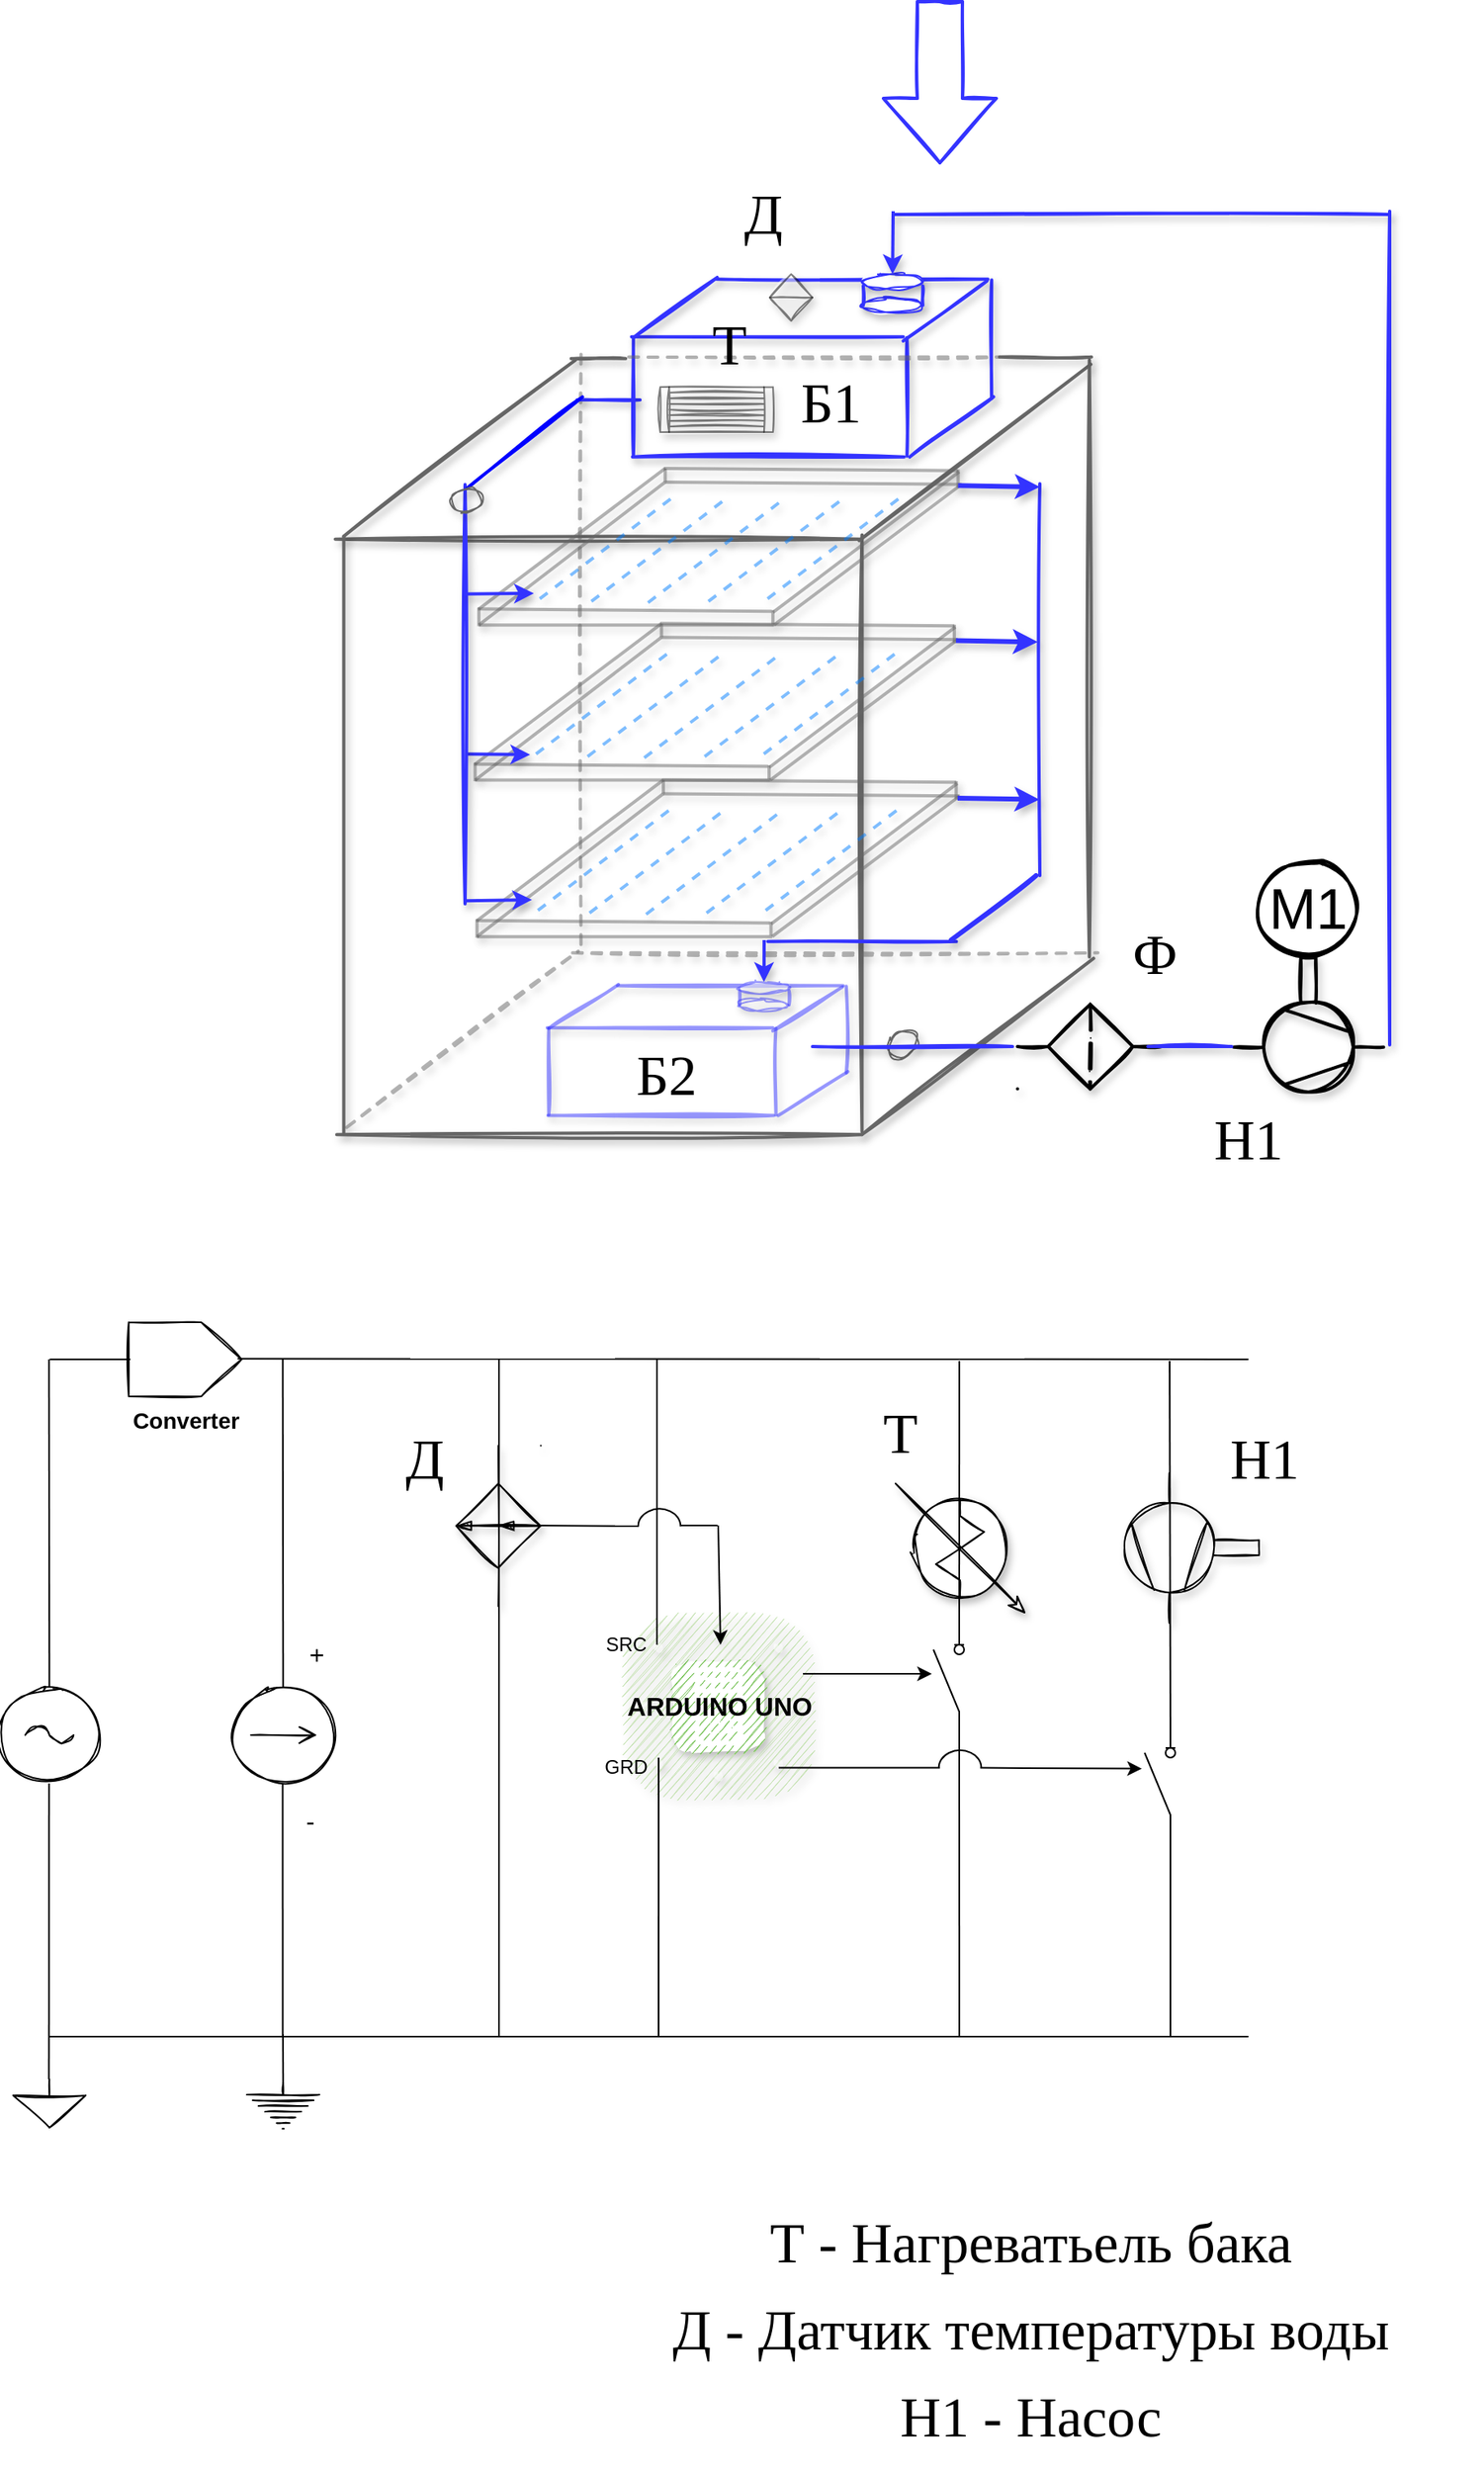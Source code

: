 <mxfile version="13.9.9" type="device"><diagram id="PtN9_cJQtFCpY6xcn8ew" name="Page-1"><mxGraphModel dx="1086" dy="1643" grid="1" gridSize="10" guides="1" tooltips="1" connect="1" arrows="1" fold="1" page="1" pageScale="1" pageWidth="1169" pageHeight="827" math="0" shadow="0"><root><mxCell id="0"/><mxCell id="1" parent="0"/><mxCell id="v4qBYFN-M_uOPP_2_ieD-4" value="" style="group" parent="1" vertex="1" connectable="0"><mxGeometry x="255" y="-562" width="473" height="490" as="geometry"/></mxCell><mxCell id="v4qBYFN-M_uOPP_2_ieD-5" value="" style="group" parent="v4qBYFN-M_uOPP_2_ieD-4" vertex="1" connectable="0"><mxGeometry width="473.0" height="490" as="geometry"/></mxCell><mxCell id="v4qBYFN-M_uOPP_2_ieD-6" value="" style="line;strokeWidth=2;html=1;sketch=1;rounded=1;shadow=1;strokeColor=#666666;" parent="v4qBYFN-M_uOPP_2_ieD-5" vertex="1"><mxGeometry y="111.924" width="325.844" height="8.813" as="geometry"/></mxCell><mxCell id="v4qBYFN-M_uOPP_2_ieD-7" value="" style="line;strokeWidth=2;direction=south;html=1;rounded=1;sketch=1;shadow=1;strokeColor=#666666;" parent="v4qBYFN-M_uOPP_2_ieD-5" vertex="1"><mxGeometry x="0.876" y="114.568" width="8.759" height="370.144" as="geometry"/></mxCell><mxCell id="v4qBYFN-M_uOPP_2_ieD-8" value="" style="line;strokeWidth=2;html=1;sketch=1;rounded=1;shadow=1;strokeColor=#666666;" parent="v4qBYFN-M_uOPP_2_ieD-5" vertex="1"><mxGeometry x="0.876" y="481.187" width="325.844" height="8.813" as="geometry"/></mxCell><mxCell id="v4qBYFN-M_uOPP_2_ieD-9" value="" style="line;strokeWidth=2;direction=south;html=1;rounded=1;sketch=1;shadow=1;strokeColor=#666666;" parent="v4qBYFN-M_uOPP_2_ieD-5" vertex="1"><mxGeometry x="322.341" y="113.687" width="8.759" height="370.144" as="geometry"/></mxCell><mxCell id="v4qBYFN-M_uOPP_2_ieD-10" value="" style="endArrow=none;html=1;exitX=0;exitY=0.5;exitDx=0;exitDy=0;exitPerimeter=0;strokeWidth=2;shadow=1;sketch=1;strokeColor=#666666;" parent="v4qBYFN-M_uOPP_2_ieD-5" source="v4qBYFN-M_uOPP_2_ieD-7" edge="1"><mxGeometry width="50" height="50" relative="1" as="geometry"><mxPoint x="190.076" y="222.968" as="sourcePoint"/><mxPoint x="148.907" y="5.288" as="targetPoint"/></mxGeometry></mxCell><mxCell id="v4qBYFN-M_uOPP_2_ieD-11" value="" style="line;strokeWidth=2;html=1;sketch=1;rounded=1;shadow=1;strokeColor=#666666;" parent="v4qBYFN-M_uOPP_2_ieD-5" vertex="1"><mxGeometry x="146.28" width="33.72" height="8.81" as="geometry"/></mxCell><mxCell id="v4qBYFN-M_uOPP_2_ieD-12" value="" style="endArrow=none;html=1;exitX=0;exitY=0.5;exitDx=0;exitDy=0;exitPerimeter=0;strokeWidth=2;shadow=1;sketch=1;strokeColor=#666666;" parent="v4qBYFN-M_uOPP_2_ieD-5" edge="1"><mxGeometry width="50" height="50" relative="1" as="geometry"><mxPoint x="324.969" y="117.212" as="sourcePoint"/><mxPoint x="468.62" y="7.932" as="targetPoint"/></mxGeometry></mxCell><mxCell id="v4qBYFN-M_uOPP_2_ieD-13" value="" style="line;strokeWidth=2;direction=south;html=1;rounded=1;sketch=1;shadow=1;strokeColor=#666666;" parent="v4qBYFN-M_uOPP_2_ieD-5" vertex="1"><mxGeometry x="463.365" y="5.288" width="8.759" height="370.144" as="geometry"/></mxCell><mxCell id="v4qBYFN-M_uOPP_2_ieD-14" value="" style="endArrow=none;html=1;exitX=0;exitY=0.5;exitDx=0;exitDy=0;exitPerimeter=0;strokeWidth=2;shadow=1;sketch=1;strokeColor=#666666;" parent="v4qBYFN-M_uOPP_2_ieD-5" edge="1"><mxGeometry width="50" height="50" relative="1" as="geometry"><mxPoint x="326.72" y="485.594" as="sourcePoint"/><mxPoint x="470.372" y="376.313" as="targetPoint"/></mxGeometry></mxCell><mxCell id="v4qBYFN-M_uOPP_2_ieD-15" value="" style="line;strokeWidth=2;direction=south;html=1;rounded=1;sketch=1;shadow=1;dashed=1;strokeColor=#666666;opacity=50;" parent="v4qBYFN-M_uOPP_2_ieD-5" vertex="1"><mxGeometry x="148.031" y="1.763" width="8.759" height="370.144" as="geometry"/></mxCell><mxCell id="v4qBYFN-M_uOPP_2_ieD-16" value="" style="endArrow=none;html=1;exitX=0;exitY=0.5;exitDx=0;exitDy=0;exitPerimeter=0;strokeWidth=2;shadow=1;sketch=1;dashed=1;strokeColor=#666666;opacity=50;" parent="v4qBYFN-M_uOPP_2_ieD-5" edge="1"><mxGeometry width="50" height="50" relative="1" as="geometry"><mxPoint x="7.007" y="481.187" as="sourcePoint"/><mxPoint x="150.659" y="371.906" as="targetPoint"/></mxGeometry></mxCell><mxCell id="v4qBYFN-M_uOPP_2_ieD-17" value="" style="line;strokeWidth=2;html=1;sketch=1;rounded=1;shadow=1;dashed=1;strokeColor=#666666;opacity=50;" parent="v4qBYFN-M_uOPP_2_ieD-5" vertex="1"><mxGeometry x="147.156" y="368.5" width="325.844" height="8.813" as="geometry"/></mxCell><mxCell id="v4qBYFN-M_uOPP_2_ieD-18" value="" style="group" parent="v4qBYFN-M_uOPP_2_ieD-5" vertex="1" connectable="0"><mxGeometry x="83.126" y="168.68" width="304.406" height="97.838" as="geometry"/></mxCell><mxCell id="v4qBYFN-M_uOPP_2_ieD-19" value="" style="group;opacity=50;" parent="v4qBYFN-M_uOPP_2_ieD-18" vertex="1" connectable="0"><mxGeometry width="304.406" height="97.838" as="geometry"/></mxCell><mxCell id="v4qBYFN-M_uOPP_2_ieD-20" value="" style="endArrow=none;html=1;strokeWidth=2;shadow=1;sketch=0;strokeColor=#666666;opacity=50;" parent="v4qBYFN-M_uOPP_2_ieD-19" edge="1"><mxGeometry width="50" height="50" relative="1" as="geometry"><mxPoint x="3.59" y="87.204" as="sourcePoint"/><mxPoint x="119.178" as="targetPoint"/></mxGeometry></mxCell><mxCell id="v4qBYFN-M_uOPP_2_ieD-21" value="" style="endArrow=none;html=1;exitX=0;exitY=0.5;exitDx=0;exitDy=0;exitPerimeter=0;strokeWidth=2;shadow=1;sketch=0;strokeColor=#666666;rounded=1;opacity=50;" parent="v4qBYFN-M_uOPP_2_ieD-19" edge="1"><mxGeometry width="50" height="50" relative="1" as="geometry"><mxPoint x="185.946" y="89.331" as="sourcePoint"/><mxPoint x="301.534" y="2.127" as="targetPoint"/></mxGeometry></mxCell><mxCell id="v4qBYFN-M_uOPP_2_ieD-22" value="" style="endArrow=none;html=1;exitX=0;exitY=0.5;exitDx=0;exitDy=0;exitPerimeter=0;strokeWidth=2;shadow=1;sketch=0;strokeColor=#666666;entryX=1;entryY=0.5;entryDx=0;entryDy=0;entryPerimeter=0;opacity=50;" parent="v4qBYFN-M_uOPP_2_ieD-19" target="v4qBYFN-M_uOPP_2_ieD-29" edge="1"><mxGeometry width="50" height="50" relative="1" as="geometry"><mxPoint x="3.59" y="97.129" as="sourcePoint"/><mxPoint x="114.87" y="28.359" as="targetPoint"/></mxGeometry></mxCell><mxCell id="v4qBYFN-M_uOPP_2_ieD-23" value="" style="endArrow=none;html=1;exitX=0;exitY=0.5;exitDx=0;exitDy=0;exitPerimeter=0;strokeWidth=2;shadow=1;sketch=0;strokeColor=#666666;rounded=1;opacity=50;" parent="v4qBYFN-M_uOPP_2_ieD-19" edge="1"><mxGeometry width="50" height="50" relative="1" as="geometry"><mxPoint x="186.664" y="97.129" as="sourcePoint"/><mxPoint x="302.97" y="9.926" as="targetPoint"/></mxGeometry></mxCell><mxCell id="v4qBYFN-M_uOPP_2_ieD-24" value="" style="endArrow=none;html=1;shadow=1;strokeColor=#666666;strokeWidth=2;opacity=50;" parent="v4qBYFN-M_uOPP_2_ieD-19" edge="1"><mxGeometry width="50" height="50" relative="1" as="geometry"><mxPoint x="2.872" y="87.204" as="sourcePoint"/><mxPoint x="185.228" y="88.622" as="targetPoint"/></mxGeometry></mxCell><mxCell id="v4qBYFN-M_uOPP_2_ieD-25" value="" style="endArrow=none;html=1;shadow=1;strokeColor=#666666;strokeWidth=2;opacity=50;" parent="v4qBYFN-M_uOPP_2_ieD-19" edge="1"><mxGeometry width="50" height="50" relative="1" as="geometry"><mxPoint x="118.46" as="sourcePoint"/><mxPoint x="300.816" y="1.418" as="targetPoint"/></mxGeometry></mxCell><mxCell id="v4qBYFN-M_uOPP_2_ieD-26" value="" style="endArrow=none;html=1;shadow=1;strokeColor=#666666;strokeWidth=2;exitX=1;exitY=0.5;exitDx=0;exitDy=0;exitPerimeter=0;opacity=50;" parent="v4qBYFN-M_uOPP_2_ieD-19" source="v4qBYFN-M_uOPP_2_ieD-29" edge="1"><mxGeometry width="50" height="50" relative="1" as="geometry"><mxPoint x="124.921" y="9.217" as="sourcePoint"/><mxPoint x="302.97" y="9.926" as="targetPoint"/></mxGeometry></mxCell><mxCell id="v4qBYFN-M_uOPP_2_ieD-27" value="" style="endArrow=none;html=1;shadow=1;strokeColor=#666666;strokeWidth=2;opacity=50;" parent="v4qBYFN-M_uOPP_2_ieD-19" edge="1"><mxGeometry width="50" height="50" relative="1" as="geometry"><mxPoint x="3.59" y="97.129" as="sourcePoint"/><mxPoint x="186.664" y="97.129" as="targetPoint"/></mxGeometry></mxCell><mxCell id="v4qBYFN-M_uOPP_2_ieD-28" value="" style="line;strokeWidth=2;direction=south;html=1;rounded=1;shadow=1;sketch=0;fillColor=none;strokeColor=#666666;opacity=50;" parent="v4qBYFN-M_uOPP_2_ieD-19" vertex="1"><mxGeometry y="86.495" width="7.179" height="11.344" as="geometry"/></mxCell><mxCell id="v4qBYFN-M_uOPP_2_ieD-29" value="" style="line;strokeWidth=2;direction=south;html=1;rounded=1;shadow=1;sketch=0;fillColor=none;strokeColor=#666666;opacity=50;" parent="v4qBYFN-M_uOPP_2_ieD-19" vertex="1"><mxGeometry x="115.588" width="7.179" height="8.508" as="geometry"/></mxCell><mxCell id="v4qBYFN-M_uOPP_2_ieD-30" value="" style="line;strokeWidth=2;direction=south;html=1;rounded=1;shadow=1;sketch=0;fillColor=none;strokeColor=#666666;opacity=50;" parent="v4qBYFN-M_uOPP_2_ieD-19" vertex="1"><mxGeometry x="182.356" y="87.913" width="7.179" height="8.508" as="geometry"/></mxCell><mxCell id="v4qBYFN-M_uOPP_2_ieD-31" value="" style="line;strokeWidth=2;direction=south;html=1;rounded=1;shadow=1;sketch=0;fillColor=none;strokeColor=#666666;opacity=50;" parent="v4qBYFN-M_uOPP_2_ieD-19" vertex="1"><mxGeometry x="297.227" y="0.709" width="7.179" height="11.344" as="geometry"/></mxCell><mxCell id="v4qBYFN-M_uOPP_2_ieD-32" value="" style="endArrow=none;dashed=1;html=1;shadow=1;strokeWidth=2;sketch=0;strokeColor=#007FFF;opacity=50;" parent="v4qBYFN-M_uOPP_2_ieD-19" edge="1"><mxGeometry width="50" height="50" relative="1" as="geometry"><mxPoint x="73.37" y="82.475" as="sourcePoint"/><mxPoint x="159.228" y="16.98" as="targetPoint"/></mxGeometry></mxCell><mxCell id="v4qBYFN-M_uOPP_2_ieD-289" value="" style="endArrow=classic;html=1;shadow=1;strokeColor=#3333FF;exitX=0.643;exitY=0.48;exitDx=0;exitDy=0;exitPerimeter=0;jumpSize=4;sketch=0;endSize=6;startSize=6;strokeWidth=2;" parent="v4qBYFN-M_uOPP_2_ieD-19" source="v4qBYFN-M_uOPP_2_ieD-286" edge="1"><mxGeometry width="50" height="50" relative="1" as="geometry"><mxPoint x="0.004" y="81.32" as="sourcePoint"/><mxPoint x="37.704" y="81.32" as="targetPoint"/></mxGeometry></mxCell><mxCell id="v4qBYFN-M_uOPP_2_ieD-35" value="" style="endArrow=none;dashed=1;html=1;shadow=1;strokeWidth=2;sketch=0;strokeColor=#007FFF;opacity=50;" parent="v4qBYFN-M_uOPP_2_ieD-18" edge="1"><mxGeometry width="39.026" height="40.429" as="geometry"><mxPoint x="182.644" y="80.858" as="sourcePoint"/><mxPoint x="268.502" y="15.363" as="targetPoint"/></mxGeometry></mxCell><mxCell id="v4qBYFN-M_uOPP_2_ieD-36" value="" style="endArrow=none;dashed=1;html=1;shadow=1;strokeWidth=2;sketch=0;strokeColor=#007FFF;opacity=50;" parent="v4qBYFN-M_uOPP_2_ieD-18" edge="1"><mxGeometry width="39.026" height="40.429" as="geometry"><mxPoint x="145.959" y="82.475" as="sourcePoint"/><mxPoint x="231.817" y="16.98" as="targetPoint"/></mxGeometry></mxCell><mxCell id="v4qBYFN-M_uOPP_2_ieD-37" value="" style="endArrow=none;dashed=1;html=1;shadow=1;strokeWidth=2;sketch=0;strokeColor=#007FFF;opacity=50;" parent="v4qBYFN-M_uOPP_2_ieD-18" edge="1"><mxGeometry width="39.026" height="40.429" as="geometry"><mxPoint x="108.493" y="83.284" as="sourcePoint"/><mxPoint x="194.351" y="17.789" as="targetPoint"/></mxGeometry></mxCell><mxCell id="v4qBYFN-M_uOPP_2_ieD-38" value="" style="endArrow=none;dashed=1;html=1;shadow=1;strokeWidth=2;sketch=0;strokeColor=#007FFF;opacity=50;" parent="v4qBYFN-M_uOPP_2_ieD-18" edge="1"><mxGeometry width="39.026" height="40.429" as="geometry"><mxPoint x="41.368" y="80.858" as="sourcePoint"/><mxPoint x="127.226" y="15.363" as="targetPoint"/></mxGeometry></mxCell><mxCell id="v4qBYFN-M_uOPP_2_ieD-39" value="" style="group" parent="v4qBYFN-M_uOPP_2_ieD-5" vertex="1" connectable="0"><mxGeometry x="85.468" y="72.459" width="304.406" height="270" as="geometry"/></mxCell><mxCell id="v4qBYFN-M_uOPP_2_ieD-40" value="" style="group;opacity=50;" parent="v4qBYFN-M_uOPP_2_ieD-39" vertex="1" connectable="0"><mxGeometry width="304.406" height="270" as="geometry"/></mxCell><mxCell id="v4qBYFN-M_uOPP_2_ieD-42" value="" style="endArrow=none;html=1;strokeWidth=2;shadow=1;sketch=0;strokeColor=#666666;opacity=50;" parent="v4qBYFN-M_uOPP_2_ieD-40" edge="1"><mxGeometry width="50" height="50" relative="1" as="geometry"><mxPoint x="3.59" y="87.204" as="sourcePoint"/><mxPoint x="119.178" as="targetPoint"/></mxGeometry></mxCell><mxCell id="v4qBYFN-M_uOPP_2_ieD-43" value="" style="endArrow=none;html=1;exitX=0;exitY=0.5;exitDx=0;exitDy=0;exitPerimeter=0;strokeWidth=2;shadow=1;sketch=0;strokeColor=#666666;rounded=1;opacity=50;" parent="v4qBYFN-M_uOPP_2_ieD-40" edge="1"><mxGeometry width="50" height="50" relative="1" as="geometry"><mxPoint x="185.946" y="89.331" as="sourcePoint"/><mxPoint x="301.534" y="2.127" as="targetPoint"/></mxGeometry></mxCell><mxCell id="v4qBYFN-M_uOPP_2_ieD-44" value="" style="endArrow=none;html=1;exitX=0;exitY=0.5;exitDx=0;exitDy=0;exitPerimeter=0;strokeWidth=2;shadow=1;sketch=0;strokeColor=#666666;entryX=1;entryY=0.5;entryDx=0;entryDy=0;entryPerimeter=0;opacity=50;" parent="v4qBYFN-M_uOPP_2_ieD-40" target="v4qBYFN-M_uOPP_2_ieD-51" edge="1"><mxGeometry width="50" height="50" relative="1" as="geometry"><mxPoint x="3.59" y="97.129" as="sourcePoint"/><mxPoint x="114.87" y="28.359" as="targetPoint"/></mxGeometry></mxCell><mxCell id="v4qBYFN-M_uOPP_2_ieD-45" value="" style="endArrow=none;html=1;exitX=0;exitY=0.5;exitDx=0;exitDy=0;exitPerimeter=0;strokeWidth=2;shadow=1;sketch=0;strokeColor=#666666;rounded=1;opacity=50;" parent="v4qBYFN-M_uOPP_2_ieD-40" edge="1"><mxGeometry width="50" height="50" relative="1" as="geometry"><mxPoint x="186.664" y="97.129" as="sourcePoint"/><mxPoint x="302.97" y="9.926" as="targetPoint"/></mxGeometry></mxCell><mxCell id="v4qBYFN-M_uOPP_2_ieD-46" value="" style="endArrow=none;html=1;shadow=1;strokeColor=#666666;strokeWidth=2;opacity=50;" parent="v4qBYFN-M_uOPP_2_ieD-40" edge="1"><mxGeometry width="50" height="50" relative="1" as="geometry"><mxPoint x="2.872" y="87.204" as="sourcePoint"/><mxPoint x="185.228" y="88.622" as="targetPoint"/></mxGeometry></mxCell><mxCell id="v4qBYFN-M_uOPP_2_ieD-47" value="" style="endArrow=none;html=1;shadow=1;strokeColor=#666666;strokeWidth=2;opacity=50;" parent="v4qBYFN-M_uOPP_2_ieD-40" edge="1"><mxGeometry width="50" height="50" relative="1" as="geometry"><mxPoint x="118.46" as="sourcePoint"/><mxPoint x="300.816" y="1.418" as="targetPoint"/></mxGeometry></mxCell><mxCell id="v4qBYFN-M_uOPP_2_ieD-48" value="" style="endArrow=none;html=1;shadow=1;strokeColor=#666666;strokeWidth=2;exitX=1;exitY=0.5;exitDx=0;exitDy=0;exitPerimeter=0;opacity=50;" parent="v4qBYFN-M_uOPP_2_ieD-40" source="v4qBYFN-M_uOPP_2_ieD-51" edge="1"><mxGeometry width="50" height="50" relative="1" as="geometry"><mxPoint x="124.921" y="9.217" as="sourcePoint"/><mxPoint x="302.97" y="9.926" as="targetPoint"/></mxGeometry></mxCell><mxCell id="v4qBYFN-M_uOPP_2_ieD-49" value="" style="endArrow=none;html=1;shadow=1;strokeColor=#666666;strokeWidth=2;opacity=50;" parent="v4qBYFN-M_uOPP_2_ieD-40" edge="1"><mxGeometry width="50" height="50" relative="1" as="geometry"><mxPoint x="3.59" y="97.129" as="sourcePoint"/><mxPoint x="186.664" y="97.129" as="targetPoint"/></mxGeometry></mxCell><mxCell id="v4qBYFN-M_uOPP_2_ieD-50" value="" style="line;strokeWidth=2;direction=south;html=1;rounded=1;shadow=1;sketch=0;fillColor=none;strokeColor=#666666;opacity=50;" parent="v4qBYFN-M_uOPP_2_ieD-40" vertex="1"><mxGeometry y="86.495" width="7.179" height="11.344" as="geometry"/></mxCell><mxCell id="v4qBYFN-M_uOPP_2_ieD-51" value="" style="line;strokeWidth=2;direction=south;html=1;rounded=1;shadow=1;sketch=0;fillColor=none;strokeColor=#666666;opacity=50;" parent="v4qBYFN-M_uOPP_2_ieD-40" vertex="1"><mxGeometry x="115.588" width="7.179" height="8.508" as="geometry"/></mxCell><mxCell id="v4qBYFN-M_uOPP_2_ieD-52" value="" style="line;strokeWidth=2;direction=south;html=1;rounded=1;shadow=1;sketch=0;fillColor=none;strokeColor=#666666;opacity=50;" parent="v4qBYFN-M_uOPP_2_ieD-40" vertex="1"><mxGeometry x="182.356" y="87.913" width="7.179" height="8.508" as="geometry"/></mxCell><mxCell id="v4qBYFN-M_uOPP_2_ieD-53" value="" style="line;strokeWidth=2;direction=south;html=1;rounded=1;shadow=1;sketch=0;fillColor=none;strokeColor=#666666;opacity=50;" parent="v4qBYFN-M_uOPP_2_ieD-40" vertex="1"><mxGeometry x="297.227" y="0.709" width="7.179" height="11.344" as="geometry"/></mxCell><mxCell id="v4qBYFN-M_uOPP_2_ieD-54" value="" style="endArrow=none;dashed=1;html=1;shadow=1;strokeWidth=2;sketch=0;strokeColor=#007FFF;opacity=50;" parent="v4qBYFN-M_uOPP_2_ieD-40" edge="1"><mxGeometry width="50" height="50" relative="1" as="geometry"><mxPoint x="73.37" y="82.475" as="sourcePoint"/><mxPoint x="159.228" y="16.98" as="targetPoint"/></mxGeometry></mxCell><mxCell id="v4qBYFN-M_uOPP_2_ieD-286" value="" style="line;strokeWidth=2;direction=south;html=1;shadow=1;sketch=1;fillColor=#ffffff;strokeColor=#3333FF;" parent="v4qBYFN-M_uOPP_2_ieD-40" vertex="1"><mxGeometry x="-10" y="10" width="10" height="260" as="geometry"/></mxCell><mxCell id="v4qBYFN-M_uOPP_2_ieD-290" value="" style="endArrow=classic;html=1;shadow=1;strokeColor=#3333FF;exitX=0.261;exitY=0.58;exitDx=0;exitDy=0;exitPerimeter=0;jumpSize=4;sketch=0;endSize=6;startSize=6;strokeWidth=2;" parent="v4qBYFN-M_uOPP_2_ieD-40" source="v4qBYFN-M_uOPP_2_ieD-286" edge="1"><mxGeometry width="50" height="50" relative="1" as="geometry"><mxPoint x="0.002" y="77.541" as="sourcePoint"/><mxPoint x="37.702" y="77.541" as="targetPoint"/></mxGeometry></mxCell><mxCell id="v4qBYFN-M_uOPP_2_ieD-55" value="" style="endArrow=none;dashed=1;html=1;shadow=1;strokeWidth=2;sketch=0;strokeColor=#007FFF;opacity=50;" parent="v4qBYFN-M_uOPP_2_ieD-39" edge="1"><mxGeometry width="39.026" height="40.429" as="geometry"><mxPoint x="182.644" y="80.858" as="sourcePoint"/><mxPoint x="268.502" y="15.363" as="targetPoint"/></mxGeometry></mxCell><mxCell id="v4qBYFN-M_uOPP_2_ieD-56" value="" style="endArrow=none;dashed=1;html=1;shadow=1;strokeWidth=2;sketch=0;strokeColor=#007FFF;opacity=50;" parent="v4qBYFN-M_uOPP_2_ieD-39" edge="1"><mxGeometry width="39.026" height="40.429" as="geometry"><mxPoint x="145.959" y="82.475" as="sourcePoint"/><mxPoint x="231.817" y="16.98" as="targetPoint"/></mxGeometry></mxCell><mxCell id="v4qBYFN-M_uOPP_2_ieD-57" value="" style="endArrow=none;dashed=1;html=1;shadow=1;strokeWidth=2;sketch=0;strokeColor=#007FFF;opacity=50;" parent="v4qBYFN-M_uOPP_2_ieD-39" edge="1"><mxGeometry width="39.026" height="40.429" as="geometry"><mxPoint x="108.493" y="83.284" as="sourcePoint"/><mxPoint x="194.351" y="17.789" as="targetPoint"/></mxGeometry></mxCell><mxCell id="v4qBYFN-M_uOPP_2_ieD-58" value="" style="endArrow=none;dashed=1;html=1;shadow=1;strokeWidth=2;sketch=0;strokeColor=#007FFF;opacity=50;" parent="v4qBYFN-M_uOPP_2_ieD-39" edge="1"><mxGeometry width="39.026" height="40.429" as="geometry"><mxPoint x="41.368" y="80.858" as="sourcePoint"/><mxPoint x="127.226" y="15.363" as="targetPoint"/></mxGeometry></mxCell><mxCell id="v4qBYFN-M_uOPP_2_ieD-59" value="" style="group" parent="v4qBYFN-M_uOPP_2_ieD-5" vertex="1" connectable="0"><mxGeometry x="84.297" y="265.71" width="304.406" height="97.838" as="geometry"/></mxCell><mxCell id="v4qBYFN-M_uOPP_2_ieD-60" value="" style="group;opacity=50;" parent="v4qBYFN-M_uOPP_2_ieD-59" vertex="1" connectable="0"><mxGeometry width="304.406" height="97.838" as="geometry"/></mxCell><mxCell id="v4qBYFN-M_uOPP_2_ieD-61" value="" style="endArrow=none;html=1;strokeWidth=2;shadow=1;sketch=0;strokeColor=#666666;opacity=50;" parent="v4qBYFN-M_uOPP_2_ieD-60" edge="1"><mxGeometry width="50" height="50" relative="1" as="geometry"><mxPoint x="3.59" y="87.204" as="sourcePoint"/><mxPoint x="119.178" as="targetPoint"/></mxGeometry></mxCell><mxCell id="v4qBYFN-M_uOPP_2_ieD-62" value="" style="endArrow=none;html=1;exitX=0;exitY=0.5;exitDx=0;exitDy=0;exitPerimeter=0;strokeWidth=2;shadow=1;sketch=0;strokeColor=#666666;rounded=1;opacity=50;" parent="v4qBYFN-M_uOPP_2_ieD-60" edge="1"><mxGeometry width="50" height="50" relative="1" as="geometry"><mxPoint x="185.946" y="89.331" as="sourcePoint"/><mxPoint x="301.534" y="2.127" as="targetPoint"/></mxGeometry></mxCell><mxCell id="v4qBYFN-M_uOPP_2_ieD-63" value="" style="endArrow=none;html=1;exitX=0;exitY=0.5;exitDx=0;exitDy=0;exitPerimeter=0;strokeWidth=2;shadow=1;sketch=0;strokeColor=#666666;entryX=1;entryY=0.5;entryDx=0;entryDy=0;entryPerimeter=0;opacity=50;" parent="v4qBYFN-M_uOPP_2_ieD-60" target="v4qBYFN-M_uOPP_2_ieD-70" edge="1"><mxGeometry width="50" height="50" relative="1" as="geometry"><mxPoint x="3.59" y="97.129" as="sourcePoint"/><mxPoint x="114.87" y="28.359" as="targetPoint"/></mxGeometry></mxCell><mxCell id="v4qBYFN-M_uOPP_2_ieD-64" value="" style="endArrow=none;html=1;exitX=0;exitY=0.5;exitDx=0;exitDy=0;exitPerimeter=0;strokeWidth=2;shadow=1;sketch=0;strokeColor=#666666;rounded=1;opacity=50;" parent="v4qBYFN-M_uOPP_2_ieD-60" edge="1"><mxGeometry width="50" height="50" relative="1" as="geometry"><mxPoint x="186.664" y="97.129" as="sourcePoint"/><mxPoint x="302.97" y="9.926" as="targetPoint"/></mxGeometry></mxCell><mxCell id="v4qBYFN-M_uOPP_2_ieD-65" value="" style="endArrow=none;html=1;shadow=1;strokeColor=#666666;strokeWidth=2;opacity=50;" parent="v4qBYFN-M_uOPP_2_ieD-60" edge="1"><mxGeometry width="50" height="50" relative="1" as="geometry"><mxPoint x="2.872" y="87.204" as="sourcePoint"/><mxPoint x="185.228" y="88.622" as="targetPoint"/></mxGeometry></mxCell><mxCell id="v4qBYFN-M_uOPP_2_ieD-66" value="" style="endArrow=none;html=1;shadow=1;strokeColor=#666666;strokeWidth=2;opacity=50;" parent="v4qBYFN-M_uOPP_2_ieD-60" edge="1"><mxGeometry width="50" height="50" relative="1" as="geometry"><mxPoint x="118.46" as="sourcePoint"/><mxPoint x="300.816" y="1.418" as="targetPoint"/></mxGeometry></mxCell><mxCell id="v4qBYFN-M_uOPP_2_ieD-67" value="" style="endArrow=none;html=1;shadow=1;strokeColor=#666666;strokeWidth=2;exitX=1;exitY=0.5;exitDx=0;exitDy=0;exitPerimeter=0;opacity=50;" parent="v4qBYFN-M_uOPP_2_ieD-60" source="v4qBYFN-M_uOPP_2_ieD-70" edge="1"><mxGeometry width="50" height="50" relative="1" as="geometry"><mxPoint x="124.921" y="9.217" as="sourcePoint"/><mxPoint x="302.97" y="9.926" as="targetPoint"/></mxGeometry></mxCell><mxCell id="v4qBYFN-M_uOPP_2_ieD-68" value="" style="endArrow=none;html=1;shadow=1;strokeColor=#666666;strokeWidth=2;opacity=50;" parent="v4qBYFN-M_uOPP_2_ieD-60" edge="1"><mxGeometry width="50" height="50" relative="1" as="geometry"><mxPoint x="3.59" y="97.129" as="sourcePoint"/><mxPoint x="186.664" y="97.129" as="targetPoint"/></mxGeometry></mxCell><mxCell id="v4qBYFN-M_uOPP_2_ieD-69" value="" style="line;strokeWidth=2;direction=south;html=1;rounded=1;shadow=1;sketch=0;fillColor=none;strokeColor=#666666;opacity=50;" parent="v4qBYFN-M_uOPP_2_ieD-60" vertex="1"><mxGeometry y="86.495" width="7.179" height="11.344" as="geometry"/></mxCell><mxCell id="v4qBYFN-M_uOPP_2_ieD-70" value="" style="line;strokeWidth=2;direction=south;html=1;rounded=1;shadow=1;sketch=0;fillColor=none;strokeColor=#666666;opacity=50;" parent="v4qBYFN-M_uOPP_2_ieD-60" vertex="1"><mxGeometry x="115.588" width="7.179" height="8.508" as="geometry"/></mxCell><mxCell id="v4qBYFN-M_uOPP_2_ieD-71" value="" style="line;strokeWidth=2;direction=south;html=1;rounded=1;shadow=1;sketch=0;fillColor=none;strokeColor=#666666;opacity=50;" parent="v4qBYFN-M_uOPP_2_ieD-60" vertex="1"><mxGeometry x="182.356" y="87.913" width="7.179" height="8.508" as="geometry"/></mxCell><mxCell id="v4qBYFN-M_uOPP_2_ieD-72" value="" style="line;strokeWidth=2;direction=south;html=1;rounded=1;shadow=1;sketch=0;fillColor=none;strokeColor=#666666;opacity=50;" parent="v4qBYFN-M_uOPP_2_ieD-60" vertex="1"><mxGeometry x="297.227" y="0.709" width="7.179" height="11.344" as="geometry"/></mxCell><mxCell id="v4qBYFN-M_uOPP_2_ieD-73" value="" style="endArrow=none;dashed=1;html=1;shadow=1;strokeWidth=2;sketch=0;strokeColor=#007FFF;opacity=50;" parent="v4qBYFN-M_uOPP_2_ieD-60" edge="1"><mxGeometry width="50" height="50" relative="1" as="geometry"><mxPoint x="73.37" y="82.475" as="sourcePoint"/><mxPoint x="159.228" y="16.98" as="targetPoint"/></mxGeometry></mxCell><mxCell id="v4qBYFN-M_uOPP_2_ieD-288" value="" style="endArrow=classic;html=1;shadow=1;strokeColor=#3333FF;exitX=0.993;exitY=0.525;exitDx=0;exitDy=0;exitPerimeter=0;jumpSize=4;sketch=0;endSize=6;startSize=6;strokeWidth=2;" parent="v4qBYFN-M_uOPP_2_ieD-60" source="v4qBYFN-M_uOPP_2_ieD-286" edge="1"><mxGeometry width="50" height="50" relative="1" as="geometry"><mxPoint x="0.003" y="74.29" as="sourcePoint"/><mxPoint x="37.703" y="74.29" as="targetPoint"/></mxGeometry></mxCell><mxCell id="v4qBYFN-M_uOPP_2_ieD-76" value="" style="endArrow=none;dashed=1;html=1;shadow=1;strokeWidth=2;sketch=0;strokeColor=#007FFF;opacity=50;" parent="v4qBYFN-M_uOPP_2_ieD-59" edge="1"><mxGeometry width="39.026" height="40.429" as="geometry"><mxPoint x="182.644" y="80.858" as="sourcePoint"/><mxPoint x="268.502" y="15.363" as="targetPoint"/></mxGeometry></mxCell><mxCell id="v4qBYFN-M_uOPP_2_ieD-77" value="" style="endArrow=none;dashed=1;html=1;shadow=1;strokeWidth=2;sketch=0;strokeColor=#007FFF;opacity=50;" parent="v4qBYFN-M_uOPP_2_ieD-59" edge="1"><mxGeometry width="39.026" height="40.429" as="geometry"><mxPoint x="145.959" y="82.475" as="sourcePoint"/><mxPoint x="231.817" y="16.98" as="targetPoint"/></mxGeometry></mxCell><mxCell id="v4qBYFN-M_uOPP_2_ieD-78" value="" style="endArrow=none;dashed=1;html=1;shadow=1;strokeWidth=2;sketch=0;strokeColor=#007FFF;opacity=50;" parent="v4qBYFN-M_uOPP_2_ieD-59" edge="1"><mxGeometry width="39.026" height="40.429" as="geometry"><mxPoint x="108.493" y="83.284" as="sourcePoint"/><mxPoint x="194.351" y="17.789" as="targetPoint"/></mxGeometry></mxCell><mxCell id="v4qBYFN-M_uOPP_2_ieD-79" value="" style="endArrow=none;dashed=1;html=1;shadow=1;strokeWidth=2;sketch=0;strokeColor=#007FFF;opacity=50;" parent="v4qBYFN-M_uOPP_2_ieD-59" edge="1"><mxGeometry width="39.026" height="40.429" as="geometry"><mxPoint x="41.368" y="80.858" as="sourcePoint"/><mxPoint x="127.226" y="15.363" as="targetPoint"/></mxGeometry></mxCell><mxCell id="v4qBYFN-M_uOPP_2_ieD-81" value="" style="endArrow=classic;html=1;shadow=1;startSize=6;endSize=6;strokeColor=#3333FF;strokeWidth=3;exitX=0;exitY=0.5;exitDx=0;exitDy=0;exitPerimeter=0;entryX=0;entryY=0.5;entryDx=0;entryDy=0;entryPerimeter=0;" parent="v4qBYFN-M_uOPP_2_ieD-5" edge="1"><mxGeometry width="50" height="50" relative="1" as="geometry"><mxPoint x="385.004" y="179.298" as="sourcePoint"/><mxPoint x="435.72" y="180.13" as="targetPoint"/></mxGeometry></mxCell><mxCell id="v4qBYFN-M_uOPP_2_ieD-82" value="" style="endArrow=classic;html=1;shadow=1;startSize=6;endSize=6;strokeColor=#3333FF;strokeWidth=3;exitX=0;exitY=0.5;exitDx=0;exitDy=0;exitPerimeter=0;entryX=0;entryY=0.5;entryDx=0;entryDy=0;entryPerimeter=0;" parent="v4qBYFN-M_uOPP_2_ieD-5" edge="1"><mxGeometry width="50" height="50" relative="1" as="geometry"><mxPoint x="386.004" y="276.998" as="sourcePoint"/><mxPoint x="436.72" y="277.83" as="targetPoint"/></mxGeometry></mxCell><mxCell id="v4qBYFN-M_uOPP_2_ieD-284" value="" style="line;strokeWidth=2;html=1;shadow=1;sketch=1;fillColor=#ffffff;strokeColor=#3333FF;" parent="v4qBYFN-M_uOPP_2_ieD-5" vertex="1"><mxGeometry x="150" y="25" width="39" height="10" as="geometry"/></mxCell><mxCell id="v4qBYFN-M_uOPP_2_ieD-285" value="" style="endArrow=none;html=1;exitX=0.5;exitY=1;exitDx=0;exitDy=0;strokeWidth=2;shadow=1;sketch=1;strokeColor=#0000FF;" parent="v4qBYFN-M_uOPP_2_ieD-5" source="v4qBYFN-M_uOPP_2_ieD-75" edge="1"><mxGeometry width="50" height="50" relative="1" as="geometry"><mxPoint x="9.636" y="137.458" as="sourcePoint"/><mxPoint x="153.287" y="28.178" as="targetPoint"/></mxGeometry></mxCell><mxCell id="v4qBYFN-M_uOPP_2_ieD-122" value="" style="line;strokeWidth=2;html=1;shadow=1;sketch=1;fillColor=#ffffff;strokeColor=#3333FF;" parent="v4qBYFN-M_uOPP_2_ieD-5" vertex="1"><mxGeometry x="268.22" y="360.91" width="117" height="10" as="geometry"/></mxCell><mxCell id="v4qBYFN-M_uOPP_2_ieD-80" value="" style="endArrow=classic;html=1;shadow=1;strokeColor=#3333FF;jumpSize=4;sketch=0;endSize=6;startSize=6;strokeWidth=2;entryX=0.5;entryY=0;entryDx=0;entryDy=0;" parent="v4qBYFN-M_uOPP_2_ieD-5" target="v4qBYFN-M_uOPP_2_ieD-110" edge="1"><mxGeometry width="50" height="50" relative="1" as="geometry"><mxPoint x="266" y="365" as="sourcePoint"/><mxPoint x="285.33" y="313.71" as="targetPoint"/></mxGeometry></mxCell><mxCell id="v4qBYFN-M_uOPP_2_ieD-99" value="" style="group;opacity=50;" parent="v4qBYFN-M_uOPP_2_ieD-5" vertex="1" connectable="0"><mxGeometry x="130" y="391" width="189.33" height="84.71" as="geometry"/></mxCell><mxCell id="v4qBYFN-M_uOPP_2_ieD-100" value="" style="line;strokeWidth=2;direction=south;html=1;shadow=1;sketch=1;strokeColor=#3333FF;opacity=50;" parent="v4qBYFN-M_uOPP_2_ieD-99" vertex="1"><mxGeometry y="28.748" width="4.793" height="53.662" as="geometry"/></mxCell><mxCell id="v4qBYFN-M_uOPP_2_ieD-101" value="" style="line;strokeWidth=2;html=1;shadow=1;sketch=1;strokeColor=#3333FF;opacity=50;" parent="v4qBYFN-M_uOPP_2_ieD-99" vertex="1"><mxGeometry x="1.438" y="26.448" width="139.96" height="3.833" as="geometry"/></mxCell><mxCell id="v4qBYFN-M_uOPP_2_ieD-102" value="" style="line;strokeWidth=2;html=1;shadow=1;sketch=1;strokeColor=#3333FF;opacity=50;" parent="v4qBYFN-M_uOPP_2_ieD-99" vertex="1"><mxGeometry x="1.917" y="80.877" width="139.96" height="3.833" as="geometry"/></mxCell><mxCell id="v4qBYFN-M_uOPP_2_ieD-103" value="" style="line;strokeWidth=2;direction=south;html=1;shadow=1;sketch=1;strokeColor=#3333FF;opacity=50;" parent="v4qBYFN-M_uOPP_2_ieD-99" vertex="1"><mxGeometry x="140.919" y="28.748" width="4.793" height="53.662" as="geometry"/></mxCell><mxCell id="v4qBYFN-M_uOPP_2_ieD-104" value="" style="line;strokeWidth=2;html=1;shadow=1;sketch=1;strokeColor=#3333FF;opacity=50;" parent="v4qBYFN-M_uOPP_2_ieD-99" vertex="1"><mxGeometry x="45.056" y="0.383" width="139.96" height="3.833" as="geometry"/></mxCell><mxCell id="v4qBYFN-M_uOPP_2_ieD-105" value="" style="line;strokeWidth=2;direction=south;html=1;shadow=1;sketch=1;strokeColor=#3333FF;opacity=50;" parent="v4qBYFN-M_uOPP_2_ieD-99" vertex="1"><mxGeometry x="184.537" y="2.683" width="4.793" height="53.662" as="geometry"/></mxCell><mxCell id="v4qBYFN-M_uOPP_2_ieD-106" value="" style="endArrow=none;html=1;exitX=0;exitY=0.5;exitDx=0;exitDy=0;exitPerimeter=0;strokeWidth=2;shadow=1;sketch=1;strokeColor=#3333FF;opacity=50;" parent="v4qBYFN-M_uOPP_2_ieD-99" source="v4qBYFN-M_uOPP_2_ieD-100" edge="1"><mxGeometry width="50" height="50" relative="1" as="geometry"><mxPoint x="-42.658" y="53.337" as="sourcePoint"/><mxPoint x="45.558" y="1.533" as="targetPoint"/></mxGeometry></mxCell><mxCell id="v4qBYFN-M_uOPP_2_ieD-107" value="" style="endArrow=none;html=1;exitX=0;exitY=0.5;exitDx=0;exitDy=0;exitPerimeter=0;strokeWidth=2;shadow=1;sketch=1;strokeColor=#3333FF;opacity=50;" parent="v4qBYFN-M_uOPP_2_ieD-99" edge="1"><mxGeometry width="50" height="50" relative="1" as="geometry"><mxPoint x="141.374" y="30.281" as="sourcePoint"/><mxPoint x="184.536" y="3.066" as="targetPoint"/></mxGeometry></mxCell><mxCell id="v4qBYFN-M_uOPP_2_ieD-108" value="" style="endArrow=none;html=1;exitX=0;exitY=0.5;exitDx=0;exitDy=0;exitPerimeter=0;strokeWidth=2;shadow=1;sketch=1;strokeColor=#3333FF;opacity=50;" parent="v4qBYFN-M_uOPP_2_ieD-99" edge="1"><mxGeometry width="50" height="50" relative="1" as="geometry"><mxPoint x="144.754" y="82.793" as="sourcePoint"/><mxPoint x="187.915" y="55.579" as="targetPoint"/></mxGeometry></mxCell><mxCell id="v4qBYFN-M_uOPP_2_ieD-109" value="" style="ellipse;whiteSpace=wrap;html=1;shadow=1;sketch=1;strokeColor=#3333FF;opacity=50;" parent="v4qBYFN-M_uOPP_2_ieD-99" vertex="1"><mxGeometry x="120.788" y="10.732" width="30.197" height="6.899" as="geometry"/></mxCell><mxCell id="v4qBYFN-M_uOPP_2_ieD-110" value="" style="ellipse;whiteSpace=wrap;html=1;shadow=1;sketch=1;strokeColor=#3333FF;opacity=50;" parent="v4qBYFN-M_uOPP_2_ieD-99" vertex="1"><mxGeometry x="120.788" width="30.197" height="6.899" as="geometry"/></mxCell><mxCell id="v4qBYFN-M_uOPP_2_ieD-111" value="" style="line;strokeWidth=2;direction=south;html=1;shadow=1;sketch=1;strokeColor=#3333FF;opacity=50;" parent="v4qBYFN-M_uOPP_2_ieD-99" vertex="1"><mxGeometry x="118.391" y="5.366" width="4.793" height="8.816" as="geometry"/></mxCell><mxCell id="v4qBYFN-M_uOPP_2_ieD-112" value="" style="line;strokeWidth=2;direction=south;html=1;shadow=1;sketch=1;strokeColor=#3333FF;opacity=50;" parent="v4qBYFN-M_uOPP_2_ieD-99" vertex="1"><mxGeometry x="149.067" y="5.366" width="4.793" height="8.816" as="geometry"/></mxCell><mxCell id="v4qBYFN-M_uOPP_2_ieD-113" value="&lt;p&gt;&lt;font face=&quot;Verdana&quot;&gt;&lt;span style=&quot;font-size: 35px&quot;&gt;Б2&lt;/span&gt;&lt;/font&gt;&lt;/p&gt;" style="text;html=1;align=center;verticalAlign=middle;resizable=0;points=[];autosize=1;strokeColor=none;opacity=50;" parent="v4qBYFN-M_uOPP_2_ieD-99" vertex="1"><mxGeometry x="46.011" y="31.228" width="57" height="53" as="geometry"/></mxCell><mxCell id="v4qBYFN-M_uOPP_2_ieD-83" value="" style="ellipse;whiteSpace=wrap;html=1;rounded=1;shadow=1;sketch=1;rotation=-40;fillColor=none;strokeColor=#666666;" parent="v4qBYFN-M_uOPP_2_ieD-5" vertex="1"><mxGeometry x="342" y="422" width="20" height="14.76" as="geometry"/></mxCell><mxCell id="v4qBYFN-M_uOPP_2_ieD-84" value="" style="group" parent="1" vertex="1" connectable="0"><mxGeometry x="437" y="-610" width="228" height="116" as="geometry"/></mxCell><mxCell id="v4qBYFN-M_uOPP_2_ieD-85" value="" style="line;strokeWidth=2;direction=south;html=1;shadow=1;sketch=1;strokeColor=#3333FF;" parent="v4qBYFN-M_uOPP_2_ieD-84" vertex="1"><mxGeometry y="39.367" width="5.772" height="73.484" as="geometry"/></mxCell><mxCell id="v4qBYFN-M_uOPP_2_ieD-86" value="" style="line;strokeWidth=2;html=1;shadow=1;sketch=1;strokeColor=#3333FF;" parent="v4qBYFN-M_uOPP_2_ieD-84" vertex="1"><mxGeometry x="1.732" y="36.217" width="168.547" height="5.249" as="geometry"/></mxCell><mxCell id="v4qBYFN-M_uOPP_2_ieD-87" value="" style="line;strokeWidth=2;html=1;shadow=1;sketch=1;strokeColor=#3333FF;" parent="v4qBYFN-M_uOPP_2_ieD-84" vertex="1"><mxGeometry x="2.309" y="110.751" width="168.547" height="5.249" as="geometry"/></mxCell><mxCell id="v4qBYFN-M_uOPP_2_ieD-88" value="" style="line;strokeWidth=2;direction=south;html=1;shadow=1;sketch=1;strokeColor=#3333FF;" parent="v4qBYFN-M_uOPP_2_ieD-84" vertex="1"><mxGeometry x="169.701" y="39.367" width="5.772" height="73.484" as="geometry"/></mxCell><mxCell id="v4qBYFN-M_uOPP_2_ieD-89" value="" style="line;strokeWidth=2;html=1;shadow=1;sketch=1;strokeColor=#3333FF;" parent="v4qBYFN-M_uOPP_2_ieD-84" vertex="1"><mxGeometry x="54.258" y="0.525" width="168.547" height="5.249" as="geometry"/></mxCell><mxCell id="v4qBYFN-M_uOPP_2_ieD-90" value="" style="line;strokeWidth=2;direction=south;html=1;shadow=1;sketch=1;strokeColor=#3333FF;" parent="v4qBYFN-M_uOPP_2_ieD-84" vertex="1"><mxGeometry x="222.228" y="3.674" width="5.772" height="73.484" as="geometry"/></mxCell><mxCell id="v4qBYFN-M_uOPP_2_ieD-91" value="" style="endArrow=none;html=1;exitX=0;exitY=0.5;exitDx=0;exitDy=0;exitPerimeter=0;strokeWidth=2;shadow=1;sketch=1;strokeColor=#3333FF;" parent="v4qBYFN-M_uOPP_2_ieD-84" source="v4qBYFN-M_uOPP_2_ieD-85" edge="1"><mxGeometry width="50" height="50" relative="1" as="geometry"><mxPoint x="-51.37" y="73.038" as="sourcePoint"/><mxPoint x="54.863" y="2.099" as="targetPoint"/></mxGeometry></mxCell><mxCell id="v4qBYFN-M_uOPP_2_ieD-92" value="" style="endArrow=none;html=1;exitX=0;exitY=0.5;exitDx=0;exitDy=0;exitPerimeter=0;strokeWidth=2;shadow=1;sketch=1;strokeColor=#3333FF;" parent="v4qBYFN-M_uOPP_2_ieD-84" edge="1"><mxGeometry width="50" height="50" relative="1" as="geometry"><mxPoint x="170.25" y="41.466" as="sourcePoint"/><mxPoint x="222.227" y="4.199" as="targetPoint"/></mxGeometry></mxCell><mxCell id="v4qBYFN-M_uOPP_2_ieD-93" value="" style="endArrow=none;html=1;exitX=0;exitY=0.5;exitDx=0;exitDy=0;exitPerimeter=0;strokeWidth=2;shadow=1;sketch=1;strokeColor=#3333FF;" parent="v4qBYFN-M_uOPP_2_ieD-84" edge="1"><mxGeometry width="50" height="50" relative="1" as="geometry"><mxPoint x="174.319" y="113.376" as="sourcePoint"/><mxPoint x="226.296" y="76.108" as="targetPoint"/></mxGeometry></mxCell><mxCell id="v4qBYFN-M_uOPP_2_ieD-94" value="" style="ellipse;whiteSpace=wrap;html=1;shadow=1;sketch=1;strokeColor=#3333FF;" parent="v4qBYFN-M_uOPP_2_ieD-84" vertex="1"><mxGeometry x="145.458" y="14.697" width="36.365" height="9.448" as="geometry"/></mxCell><mxCell id="v4qBYFN-M_uOPP_2_ieD-95" value="" style="ellipse;whiteSpace=wrap;html=1;shadow=1;sketch=1;strokeColor=#3333FF;" parent="v4qBYFN-M_uOPP_2_ieD-84" vertex="1"><mxGeometry x="145.458" width="36.365" height="9.448" as="geometry"/></mxCell><mxCell id="v4qBYFN-M_uOPP_2_ieD-96" value="" style="line;strokeWidth=2;direction=south;html=1;shadow=1;sketch=1;strokeColor=#3333FF;" parent="v4qBYFN-M_uOPP_2_ieD-84" vertex="1"><mxGeometry x="142.572" y="7.348" width="5.772" height="12.072" as="geometry"/></mxCell><mxCell id="v4qBYFN-M_uOPP_2_ieD-97" value="" style="line;strokeWidth=2;direction=south;html=1;shadow=1;sketch=1;strokeColor=#3333FF;" parent="v4qBYFN-M_uOPP_2_ieD-84" vertex="1"><mxGeometry x="179.514" y="7.348" width="5.772" height="12.072" as="geometry"/></mxCell><mxCell id="v4qBYFN-M_uOPP_2_ieD-98" value="&lt;p&gt;&lt;font face=&quot;Verdana&quot;&gt;&lt;span style=&quot;font-size: 35px&quot;&gt;Б1&lt;/span&gt;&lt;/font&gt;&lt;/p&gt;" style="text;html=1;align=center;verticalAlign=middle;resizable=0;points=[];autosize=1;strokeColor=none;" parent="v4qBYFN-M_uOPP_2_ieD-84" vertex="1"><mxGeometry x="96" y="53" width="57" height="53" as="geometry"/></mxCell><mxCell id="v4qBYFN-M_uOPP_2_ieD-117" value="" style="line;strokeWidth=2;html=1;shadow=1;sketch=1;fillColor=#ffffff;strokeColor=#3333FF;" parent="1" vertex="1"><mxGeometry x="601" y="-652" width="308" height="10" as="geometry"/></mxCell><mxCell id="v4qBYFN-M_uOPP_2_ieD-118" value="" style="line;strokeWidth=2;direction=south;html=1;shadow=1;sketch=1;fillColor=#ffffff;strokeColor=#3333FF;" parent="1" vertex="1"><mxGeometry x="904" y="-649" width="10" height="517" as="geometry"/></mxCell><mxCell id="v4qBYFN-M_uOPP_2_ieD-120" value="" style="line;strokeWidth=2;direction=south;html=1;shadow=1;sketch=1;fillColor=#ffffff;strokeColor=#3333FF;" parent="1" vertex="1"><mxGeometry x="687" y="-480" width="10" height="243" as="geometry"/></mxCell><mxCell id="v4qBYFN-M_uOPP_2_ieD-121" value="" style="endArrow=none;html=1;strokeWidth=3;shadow=1;sketch=1;strokeColor=#3333FF;" parent="1" edge="1"><mxGeometry width="50" height="50" relative="1" as="geometry"><mxPoint x="637" y="-197" as="sourcePoint"/><mxPoint x="689.652" y="-236.997" as="targetPoint"/></mxGeometry></mxCell><mxCell id="v4qBYFN-M_uOPP_2_ieD-123" value="" style="endArrow=classic;html=1;shadow=1;startSize=6;endSize=6;strokeColor=#3333FF;strokeWidth=3;exitX=0;exitY=0.5;exitDx=0;exitDy=0;exitPerimeter=0;entryX=0;entryY=0.5;entryDx=0;entryDy=0;entryPerimeter=0;" parent="1" edge="1"><mxGeometry width="50" height="50" relative="1" as="geometry"><mxPoint x="641.284" y="-478.832" as="sourcePoint"/><mxPoint x="692" y="-478.0" as="targetPoint"/></mxGeometry></mxCell><mxCell id="v4qBYFN-M_uOPP_2_ieD-126" value="" style="verticalLabelPosition=bottom;aspect=fixed;html=1;verticalAlign=top;strokeColor=#000000;fillColor=#000000;align=center;outlineConnect=0;shape=mxgraph.fluid_power.x11420;points=[[0.665,0,0],[0.665,1,0]];shadow=1;sketch=1;rotation=90;strokeWidth=2;" parent="1" vertex="1"><mxGeometry x="817" y="-191" width="83.5" height="92.9" as="geometry"/></mxCell><mxCell id="v4qBYFN-M_uOPP_2_ieD-127" value="" style="verticalLabelPosition=bottom;aspect=fixed;html=1;verticalAlign=top;strokeColor=#000000;fillColor=#000000;align=center;outlineConnect=0;shape=mxgraph.fluid_power.x11980;points=[[0.5,0,0],[0.5,1,0]];shadow=1;sketch=1;rotation=-90;strokeWidth=2;" parent="1" vertex="1"><mxGeometry x="697" y="-176" width="52.44" height="90.12" as="geometry"/></mxCell><mxCell id="v4qBYFN-M_uOPP_2_ieD-130" value="M1" style="verticalLabelPosition=middle;shadow=0;dashed=0;align=center;html=1;verticalAlign=middle;strokeWidth=2;shape=ellipse;aspect=fixed;fontSize=35;sketch=1;fillColor=#ffffff;" parent="1" vertex="1"><mxGeometry x="828" y="-247" width="60" height="60" as="geometry"/></mxCell><mxCell id="v4qBYFN-M_uOPP_2_ieD-132" value="" style="line;strokeWidth=2;html=1;shadow=1;sketch=1;fillColor=#ffffff;strokeColor=#3333FF;" parent="1" vertex="1"><mxGeometry x="759" y="-135.94" width="52" height="10" as="geometry"/></mxCell><mxCell id="v4qBYFN-M_uOPP_2_ieD-133" value="" style="line;strokeWidth=2;html=1;shadow=1;sketch=1;fillColor=#ffffff;strokeColor=#3333FF;" parent="1" vertex="1"><mxGeometry x="551" y="-135.94" width="124" height="10" as="geometry"/></mxCell><mxCell id="v4qBYFN-M_uOPP_2_ieD-135" value="&lt;p&gt;&lt;font face=&quot;Verdana&quot;&gt;&lt;span style=&quot;font-size: 35px&quot;&gt;Н1&lt;/span&gt;&lt;/font&gt;&lt;/p&gt;" style="text;html=1;align=center;verticalAlign=middle;resizable=0;points=[];autosize=1;strokeColor=none;" parent="1" vertex="1"><mxGeometry x="791" y="-98.1" width="60" height="50" as="geometry"/></mxCell><mxCell id="v4qBYFN-M_uOPP_2_ieD-136" value="&lt;p&gt;&lt;font face=&quot;Verdana&quot;&gt;&lt;span style=&quot;font-size: 35px&quot;&gt;Ф&lt;/span&gt;&lt;/font&gt;&lt;/p&gt;" style="text;html=1;align=center;verticalAlign=middle;resizable=0;points=[];autosize=1;strokeColor=none;" parent="1" vertex="1"><mxGeometry x="743" y="-215" width="40" height="53" as="geometry"/></mxCell><mxCell id="v4qBYFN-M_uOPP_2_ieD-140" value="" style="html=1;shadow=0;dashed=0;align=center;verticalAlign=middle;shape=mxgraph.arrows2.arrow;dy=0.6;dx=40;direction=south;notch=0;sketch=1;strokeColor=#3333FF;fillColor=#ffffff;strokeWidth=2;" parent="1" vertex="1"><mxGeometry x="595" y="-779" width="70" height="100" as="geometry"/></mxCell><mxCell id="v4qBYFN-M_uOPP_2_ieD-75" value="" style="ellipse;whiteSpace=wrap;html=1;rounded=1;shadow=1;sketch=1;rotation=-180;fillColor=none;strokeColor=#666666;" parent="1" vertex="1"><mxGeometry x="326.48" y="-477" width="20" height="14.76" as="geometry"/></mxCell><mxCell id="v4qBYFN-M_uOPP_2_ieD-281" value="" style="line;strokeWidth=2;html=1;sketch=1;rounded=1;shadow=1;strokeColor=#666666;" parent="1" vertex="1"><mxGeometry x="667" y="-563" width="57" height="8.81" as="geometry"/></mxCell><mxCell id="v4qBYFN-M_uOPP_2_ieD-282" value="" style="line;strokeWidth=2;html=1;sketch=1;rounded=1;shadow=1;strokeColor=#666666;dashed=1;opacity=50;" parent="1" vertex="1"><mxGeometry x="437" y="-563" width="230" height="8.81" as="geometry"/></mxCell><mxCell id="v4qBYFN-M_uOPP_2_ieD-287" value="" style="endArrow=classic;html=1;shadow=1;strokeColor=#3333FF;jumpSize=4;sketch=0;endSize=6;startSize=6;strokeWidth=2;entryX=0.5;entryY=0;entryDx=0;entryDy=0;" parent="1" target="v4qBYFN-M_uOPP_2_ieD-95" edge="1"><mxGeometry width="50" height="50" relative="1" as="geometry"><mxPoint x="601" y="-649" as="sourcePoint"/><mxPoint x="137" y="-477" as="targetPoint"/></mxGeometry></mxCell><mxCell id="v4qBYFN-M_uOPP_2_ieD-292" value="" style="verticalLabelPosition=bottom;aspect=fixed;html=1;verticalAlign=top;strokeColor=#000000;fillColor=#000000;align=center;outlineConnect=0;shape=mxgraph.fluid_power.x11420;points=[[0.665,0,0],[0.665,1,0]];shadow=1;sketch=1;rotation=-180;" parent="1" vertex="1"><mxGeometry x="744.5" y="133.55" width="83.5" height="92.9" as="geometry"/></mxCell><mxCell id="v4qBYFN-M_uOPP_2_ieD-294" value="" style="shape=mxgraph.pid.heat_exchangers.heater;html=1;pointerEvents=1;align=center;verticalLabelPosition=bottom;verticalAlign=top;dashed=0;shadow=1;sketch=1;rotation=-90;" parent="1" vertex="1"><mxGeometry x="602.5" y="140" width="80" height="80" as="geometry"/></mxCell><mxCell id="v4qBYFN-M_uOPP_2_ieD-295" value="" style="shape=mxgraph.pid.heat_exchangers.fixed_straight_tubes_heat_exchanger;html=1;pointerEvents=1;align=center;verticalLabelPosition=bottom;verticalAlign=top;dashed=0;shadow=1;sketch=1;opacity=50;" parent="1" vertex="1"><mxGeometry x="456.5" y="-540" width="70" height="28" as="geometry"/></mxCell><mxCell id="v4qBYFN-M_uOPP_2_ieD-296" value="&lt;p&gt;&lt;font face=&quot;Verdana&quot;&gt;&lt;span style=&quot;font-size: 35px&quot;&gt;Т&lt;/span&gt;&lt;/font&gt;&lt;/p&gt;" style="text;html=1;align=center;verticalAlign=middle;resizable=0;points=[];autosize=1;strokeColor=none;" parent="1" vertex="1"><mxGeometry x="478.5" y="-591" width="40" height="50" as="geometry"/></mxCell><mxCell id="v4qBYFN-M_uOPP_2_ieD-301" value="" style="verticalLabelPosition=bottom;aspect=fixed;html=1;verticalAlign=top;strokeColor=#000000;fillColor=#000000;align=center;outlineConnect=0;shape=mxgraph.fluid_power.x12300;points=[[0,0.5,0],[1,0.5,0]];shadow=1;sketch=1;rotation=90;" parent="1" vertex="1"><mxGeometry x="306.4" y="140" width="99.6" height="52.56" as="geometry"/></mxCell><mxCell id="v4qBYFN-M_uOPP_2_ieD-302" value="" style="shape=sortShape;perimeter=rhombusPerimeter;whiteSpace=wrap;html=1;shadow=1;sketch=1;opacity=50;" parent="1" vertex="1"><mxGeometry x="524.5" y="-610" width="26.5" height="29" as="geometry"/></mxCell><mxCell id="v4qBYFN-M_uOPP_2_ieD-303" value="&lt;p&gt;&lt;font face=&quot;Verdana&quot;&gt;&lt;span style=&quot;font-size: 35px&quot;&gt;Д&lt;/span&gt;&lt;/font&gt;&lt;/p&gt;" style="text;html=1;align=center;verticalAlign=middle;resizable=0;points=[];autosize=1;strokeColor=none;" parent="1" vertex="1"><mxGeometry x="500" y="-672" width="40" height="50" as="geometry"/></mxCell><mxCell id="v4qBYFN-M_uOPP_2_ieD-304" value="" style="verticalLabelPosition=bottom;html=1;fillColor=#6ABD46;strokeColor=#ffffff;verticalAlign=top;align=center;points=[[0.085,0.085,0],[0.915,0.085,0],[0.915,0.915,0],[0.085,0.915,0],[0.25,0,0],[0.5,0,0],[0.75,0,0],[1,0.25,0],[1,0.5,0],[1,0.75,0],[0.75,1,0],[0.5,1,0],[0.25,1,0],[0,0.75,0],[0,0.5,0],[0,0.25,0]];pointerEvents=1;shape=mxgraph.cisco_safe.compositeIcon;bgIcon=mxgraph.cisco_safe.architecture.generic_appliance;resIcon=mxgraph.cisco_safe.architecture.aci_controller;shadow=1;sketch=1;" parent="1" vertex="1"><mxGeometry x="432.5" y="220" width="120" height="116" as="geometry"/></mxCell><mxCell id="v4qBYFN-M_uOPP_2_ieD-305" value="" style="pointerEvents=1;verticalLabelPosition=bottom;shadow=0;dashed=0;align=center;html=1;verticalAlign=top;shape=mxgraph.electrical.signal_sources.ac_source;sketch=1;" parent="1" vertex="1"><mxGeometry x="47.64" y="266" width="60" height="60" as="geometry"/></mxCell><mxCell id="v4qBYFN-M_uOPP_2_ieD-306" value="" style="pointerEvents=1;verticalLabelPosition=bottom;shadow=0;dashed=0;align=center;html=1;verticalAlign=top;shape=mxgraph.electrical.signal_sources.dc_source_2;sketch=1;" parent="1" vertex="1"><mxGeometry x="192.64" y="266" width="60" height="60" as="geometry"/></mxCell><mxCell id="v4qBYFN-M_uOPP_2_ieD-308" value="&lt;b&gt;&lt;font style=&quot;font-size: 14px&quot;&gt;Converter&lt;/font&gt;&lt;/b&gt;" style="verticalLabelPosition=bottom;shadow=0;dashed=0;align=center;html=1;verticalAlign=top;shape=mxgraph.electrical.abstract.dac;sketch=1;" parent="1" vertex="1"><mxGeometry x="126.84" y="40" width="70" height="46" as="geometry"/></mxCell><mxCell id="v4qBYFN-M_uOPP_2_ieD-310" value="" style="endArrow=none;html=1;exitX=0.5;exitY=0;exitDx=0;exitDy=0;exitPerimeter=0;" parent="1" source="v4qBYFN-M_uOPP_2_ieD-305" edge="1"><mxGeometry width="50" height="50" relative="1" as="geometry"><mxPoint x="67.64" y="246" as="sourcePoint"/><mxPoint x="77.36" y="63" as="targetPoint"/></mxGeometry></mxCell><mxCell id="v4qBYFN-M_uOPP_2_ieD-311" value="" style="endArrow=none;html=1;" parent="1" edge="1"><mxGeometry width="50" height="50" relative="1" as="geometry"><mxPoint x="77.36" y="483" as="sourcePoint"/><mxPoint x="77.4" y="326" as="targetPoint"/></mxGeometry></mxCell><mxCell id="v4qBYFN-M_uOPP_2_ieD-312" value="" style="pointerEvents=1;verticalLabelPosition=bottom;shadow=0;dashed=0;align=center;html=1;verticalAlign=top;shape=mxgraph.electrical.signal_sources.signal_ground;sketch=1;" parent="1" vertex="1"><mxGeometry x="55.14" y="509.45" width="45" height="30" as="geometry"/></mxCell><mxCell id="v4qBYFN-M_uOPP_2_ieD-313" value="" style="pointerEvents=1;verticalLabelPosition=bottom;shadow=0;dashed=0;align=center;html=1;verticalAlign=top;shape=mxgraph.electrical.signal_sources.protective_earth;sketch=1;" parent="1" vertex="1"><mxGeometry x="200.14" y="512" width="45" height="28.1" as="geometry"/></mxCell><mxCell id="v4qBYFN-M_uOPP_2_ieD-314" value="" style="endArrow=none;html=1;strokeColor=#000000;" parent="1" edge="1"><mxGeometry width="50" height="50" relative="1" as="geometry"><mxPoint x="77.36" y="483" as="sourcePoint"/><mxPoint x="821.36" y="483" as="targetPoint"/></mxGeometry></mxCell><mxCell id="v4qBYFN-M_uOPP_2_ieD-315" value="" style="endArrow=none;html=1;strokeColor=#000000;" parent="1" edge="1"><mxGeometry width="50" height="50" relative="1" as="geometry"><mxPoint x="77.84" y="63" as="sourcePoint"/><mxPoint x="127.84" y="63" as="targetPoint"/></mxGeometry></mxCell><mxCell id="v4qBYFN-M_uOPP_2_ieD-316" value="" style="endArrow=none;html=1;strokeColor=#000000;" parent="1" edge="1"><mxGeometry width="50" height="50" relative="1" as="geometry"><mxPoint x="194.34" y="62.66" as="sourcePoint"/><mxPoint x="821.36" y="63" as="targetPoint"/></mxGeometry></mxCell><mxCell id="v4qBYFN-M_uOPP_2_ieD-317" value="" style="endArrow=none;html=1;exitX=0.5;exitY=0;exitDx=0;exitDy=0;exitPerimeter=0;" parent="1" edge="1"><mxGeometry width="50" height="50" relative="1" as="geometry"><mxPoint x="222.64" y="266" as="sourcePoint"/><mxPoint x="222.36" y="63" as="targetPoint"/></mxGeometry></mxCell><mxCell id="v4qBYFN-M_uOPP_2_ieD-318" value="" style="endArrow=none;html=1;exitX=0.5;exitY=0;exitDx=0;exitDy=0;exitPerimeter=0;" parent="1" edge="1"><mxGeometry width="50" height="50" relative="1" as="geometry"><mxPoint x="77.3" y="509.45" as="sourcePoint"/><mxPoint x="77.36" y="483" as="targetPoint"/></mxGeometry></mxCell><mxCell id="v4qBYFN-M_uOPP_2_ieD-319" value="" style="endArrow=none;html=1;" parent="1" edge="1"><mxGeometry width="50" height="50" relative="1" as="geometry"><mxPoint x="222.36" y="483" as="sourcePoint"/><mxPoint x="222.3" y="326" as="targetPoint"/></mxGeometry></mxCell><mxCell id="v4qBYFN-M_uOPP_2_ieD-320" value="" style="endArrow=none;html=1;exitX=0.5;exitY=0;exitDx=0;exitDy=0;exitPerimeter=0;" parent="1" source="v4qBYFN-M_uOPP_2_ieD-313" edge="1"><mxGeometry width="50" height="50" relative="1" as="geometry"><mxPoint x="222.44" y="508.0" as="sourcePoint"/><mxPoint x="222.5" y="481.55" as="targetPoint"/></mxGeometry></mxCell><mxCell id="v4qBYFN-M_uOPP_2_ieD-321" value="" style="endArrow=none;html=1;" parent="1" edge="1"><mxGeometry width="50" height="50" relative="1" as="geometry"><mxPoint x="356.5" y="483" as="sourcePoint"/><mxPoint x="356.5" y="63" as="targetPoint"/></mxGeometry></mxCell><mxCell id="v4qBYFN-M_uOPP_2_ieD-323" value="" style="endArrow=none;html=1;" parent="1" edge="1"><mxGeometry width="50" height="50" relative="1" as="geometry"><mxPoint x="773" y="290" as="sourcePoint"/><mxPoint x="772.5" y="64.0" as="targetPoint"/></mxGeometry></mxCell><mxCell id="v4qBYFN-M_uOPP_2_ieD-325" value="" style="endArrow=none;html=1;strokeColor=#000000;entryX=0.507;entryY=0.996;entryDx=0;entryDy=0;entryPerimeter=0;" parent="1" target="tRHrBCxZBtgUiT7E6_cM-9" edge="1"><mxGeometry width="50" height="50" relative="1" as="geometry"><mxPoint x="375.95" y="165.94" as="sourcePoint"/><mxPoint x="493.05" y="165.94" as="targetPoint"/></mxGeometry></mxCell><mxCell id="v4qBYFN-M_uOPP_2_ieD-327" value="" style="endArrow=classic;html=1;strokeColor=#000000;entryX=0.5;entryY=0.124;entryDx=0;entryDy=0;entryPerimeter=0;" parent="1" edge="1"><mxGeometry width="50" height="50" relative="1" as="geometry"><mxPoint x="545.08" y="258" as="sourcePoint"/><mxPoint x="625.0" y="258" as="targetPoint"/></mxGeometry></mxCell><mxCell id="v4qBYFN-M_uOPP_2_ieD-328" value="" style="endArrow=classic;html=1;strokeColor=#000000;entryX=0.512;entryY=0.172;entryDx=0;entryDy=0;entryPerimeter=0;" parent="1" target="v4qBYFN-M_uOPP_2_ieD-304" edge="1"><mxGeometry width="50" height="50" relative="1" as="geometry"><mxPoint x="492.5" y="166" as="sourcePoint"/><mxPoint x="493.946" y="220" as="targetPoint"/></mxGeometry></mxCell><mxCell id="v4qBYFN-M_uOPP_2_ieD-330" value="&lt;p&gt;GRD&lt;/p&gt;" style="text;html=1;align=center;verticalAlign=middle;resizable=0;points=[];autosize=1;strokeColor=none;" parent="1" vertex="1"><mxGeometry x="414.5" y="296" width="40" height="40" as="geometry"/></mxCell><mxCell id="v4qBYFN-M_uOPP_2_ieD-331" value="&lt;p&gt;SRC&lt;/p&gt;" style="text;html=1;align=center;verticalAlign=middle;resizable=0;points=[];autosize=1;strokeColor=none;" parent="1" vertex="1"><mxGeometry x="414.5" y="220" width="40" height="40" as="geometry"/></mxCell><mxCell id="v4qBYFN-M_uOPP_2_ieD-332" value="" style="endArrow=none;html=1;entryX=0.192;entryY=0.776;entryDx=0;entryDy=0;entryPerimeter=0;" parent="1" target="v4qBYFN-M_uOPP_2_ieD-304" edge="1"><mxGeometry width="50" height="50" relative="1" as="geometry"><mxPoint x="455.5" y="483.0" as="sourcePoint"/><mxPoint x="455.5" y="320" as="targetPoint"/></mxGeometry></mxCell><mxCell id="v4qBYFN-M_uOPP_2_ieD-333" value="" style="endArrow=none;html=1;" parent="1" edge="1"><mxGeometry width="50" height="50" relative="1" as="geometry"><mxPoint x="454.5" y="240" as="sourcePoint"/><mxPoint x="454.5" y="63" as="targetPoint"/></mxGeometry></mxCell><mxCell id="v4qBYFN-M_uOPP_2_ieD-334" value="&lt;p&gt;&lt;b&gt;&lt;font style=&quot;font-size: 16px&quot;&gt;ARDUINO UNO&lt;/font&gt;&lt;/b&gt;&lt;/p&gt;" style="text;html=1;align=center;verticalAlign=middle;resizable=0;points=[];autosize=1;strokeColor=none;" parent="1" vertex="1"><mxGeometry x="427.5" y="258" width="130" height="40" as="geometry"/></mxCell><mxCell id="v4qBYFN-M_uOPP_2_ieD-335" value="&lt;p&gt;&lt;font style=&quot;font-size: 16px&quot;&gt;+&lt;/font&gt;&lt;/p&gt;" style="text;html=1;align=center;verticalAlign=middle;resizable=0;points=[];autosize=1;strokeColor=none;" parent="1" vertex="1"><mxGeometry x="232.5" y="221" width="20" height="50" as="geometry"/></mxCell><mxCell id="v4qBYFN-M_uOPP_2_ieD-336" value="&lt;p&gt;&lt;font style=&quot;font-size: 16px&quot;&gt;-&lt;/font&gt;&lt;/p&gt;" style="text;html=1;align=center;verticalAlign=middle;resizable=0;points=[];autosize=1;strokeColor=none;" parent="1" vertex="1"><mxGeometry x="228.98" y="324" width="20" height="50" as="geometry"/></mxCell><mxCell id="v4qBYFN-M_uOPP_2_ieD-337" value="&lt;p&gt;&lt;font face=&quot;Verdana&quot;&gt;&lt;span style=&quot;font-size: 35px&quot;&gt;Д&lt;/span&gt;&lt;/font&gt;&lt;/p&gt;" style="text;html=1;align=center;verticalAlign=middle;resizable=0;points=[];autosize=1;strokeColor=none;" parent="1" vertex="1"><mxGeometry x="290" y="100" width="40" height="50" as="geometry"/></mxCell><mxCell id="v4qBYFN-M_uOPP_2_ieD-338" value="&lt;p&gt;&lt;font face=&quot;Verdana&quot;&gt;&lt;span style=&quot;font-size: 35px&quot;&gt;Т&lt;/span&gt;&lt;/font&gt;&lt;/p&gt;" style="text;html=1;align=center;verticalAlign=middle;resizable=0;points=[];autosize=1;strokeColor=none;" parent="1" vertex="1"><mxGeometry x="585" y="83.55" width="40" height="50" as="geometry"/></mxCell><mxCell id="v4qBYFN-M_uOPP_2_ieD-339" value="&lt;p&gt;&lt;font face=&quot;Verdana&quot;&gt;&lt;span style=&quot;font-size: 35px&quot;&gt;Н1&lt;/span&gt;&lt;/font&gt;&lt;/p&gt;" style="text;html=1;align=center;verticalAlign=middle;resizable=0;points=[];autosize=1;strokeColor=none;" parent="1" vertex="1"><mxGeometry x="801" y="100.0" width="60" height="50" as="geometry"/></mxCell><mxCell id="v4qBYFN-M_uOPP_2_ieD-340" value="&lt;p&gt;&lt;font face=&quot;Verdana&quot;&gt;&lt;span style=&quot;font-size: 35px&quot;&gt;Т - Нагреватьель бака&lt;/span&gt;&lt;/font&gt;&lt;/p&gt;&lt;p&gt;&lt;font face=&quot;Verdana&quot;&gt;&lt;span style=&quot;font-size: 35px&quot;&gt;Д - Датчик температуры воды&lt;/span&gt;&lt;/font&gt;&lt;/p&gt;&lt;p&gt;&lt;font face=&quot;Verdana&quot;&gt;&lt;span style=&quot;font-size: 35px&quot;&gt;Н1 - Насос&lt;/span&gt;&lt;/font&gt;&lt;/p&gt;" style="text;html=1;align=center;verticalAlign=middle;resizable=0;points=[];autosize=1;strokeColor=none;" parent="1" vertex="1"><mxGeometry x="406" y="600" width="560" height="130" as="geometry"/></mxCell><mxCell id="tRHrBCxZBtgUiT7E6_cM-1" value="" style="pointerEvents=1;verticalLabelPosition=bottom;shadow=0;dashed=0;align=center;html=1;verticalAlign=top;shape=mxgraph.electrical.electro-mechanical.switch_disconnector;rotation=-90;" parent="1" vertex="1"><mxGeometry x="729" y="317" width="75" height="19" as="geometry"/></mxCell><mxCell id="tRHrBCxZBtgUiT7E6_cM-3" value="" style="endArrow=none;html=1;" parent="1" edge="1"><mxGeometry width="50" height="50" relative="1" as="geometry"><mxPoint x="773" y="483" as="sourcePoint"/><mxPoint x="773" y="360.45" as="targetPoint"/></mxGeometry></mxCell><mxCell id="tRHrBCxZBtgUiT7E6_cM-4" value="" style="endArrow=classic;html=1;strokeColor=#000000;entryX=0.5;entryY=0.124;entryDx=0;entryDy=0;entryPerimeter=0;exitX=0.514;exitY=0.022;exitDx=0;exitDy=0;exitPerimeter=0;" parent="1" source="tRHrBCxZBtgUiT7E6_cM-10" edge="1"><mxGeometry width="50" height="50" relative="1" as="geometry"><mxPoint x="660" y="317" as="sourcePoint"/><mxPoint x="755.28" y="316.82" as="targetPoint"/></mxGeometry></mxCell><mxCell id="tRHrBCxZBtgUiT7E6_cM-6" value="" style="pointerEvents=1;verticalLabelPosition=bottom;shadow=0;dashed=0;align=center;html=1;verticalAlign=top;shape=mxgraph.electrical.electro-mechanical.switch_disconnector;rotation=-90;" parent="1" vertex="1"><mxGeometry x="598" y="253" width="75" height="19" as="geometry"/></mxCell><mxCell id="tRHrBCxZBtgUiT7E6_cM-7" value="" style="endArrow=none;html=1;" parent="1" edge="1"><mxGeometry width="50" height="50" relative="1" as="geometry"><mxPoint x="642.08" y="482.55" as="sourcePoint"/><mxPoint x="642" y="300" as="targetPoint"/></mxGeometry></mxCell><mxCell id="tRHrBCxZBtgUiT7E6_cM-8" value="" style="endArrow=none;html=1;" parent="1" edge="1"><mxGeometry width="50" height="50" relative="1" as="geometry"><mxPoint x="642" y="230" as="sourcePoint"/><mxPoint x="642.08" y="64.0" as="targetPoint"/></mxGeometry></mxCell><mxCell id="tRHrBCxZBtgUiT7E6_cM-9" value="" style="verticalLabelPosition=bottom;verticalAlign=top;html=1;shape=mxgraph.basic.arc;startAngle=0.493;endAngle=0.005;rotation=90;" parent="1" vertex="1"><mxGeometry x="445.5" y="153.15" width="21" height="26.25" as="geometry"/></mxCell><mxCell id="tRHrBCxZBtgUiT7E6_cM-10" value="" style="verticalLabelPosition=bottom;verticalAlign=top;html=1;shape=mxgraph.basic.arc;startAngle=0.493;endAngle=0.005;rotation=90;" parent="1" vertex="1"><mxGeometry x="632" y="302.88" width="21" height="26.25" as="geometry"/></mxCell><mxCell id="tRHrBCxZBtgUiT7E6_cM-11" value="" style="endArrow=none;html=1;strokeColor=#000000;" parent="1" edge="1"><mxGeometry width="50" height="50" relative="1" as="geometry"><mxPoint x="469" y="166" as="sourcePoint"/><mxPoint x="492" y="166" as="targetPoint"/></mxGeometry></mxCell><mxCell id="tRHrBCxZBtgUiT7E6_cM-12" value="" style="endArrow=none;html=1;strokeColor=#000000;entryX=0.511;entryY=0.976;entryDx=0;entryDy=0;entryPerimeter=0;exitX=0.896;exitY=0.83;exitDx=0;exitDy=0;exitPerimeter=0;" parent="1" target="tRHrBCxZBtgUiT7E6_cM-10" edge="1"><mxGeometry width="50" height="50" relative="1" as="geometry"><mxPoint x="530.02" y="316.28" as="sourcePoint"/><mxPoint x="622" y="316.242" as="targetPoint"/></mxGeometry></mxCell></root></mxGraphModel></diagram></mxfile>